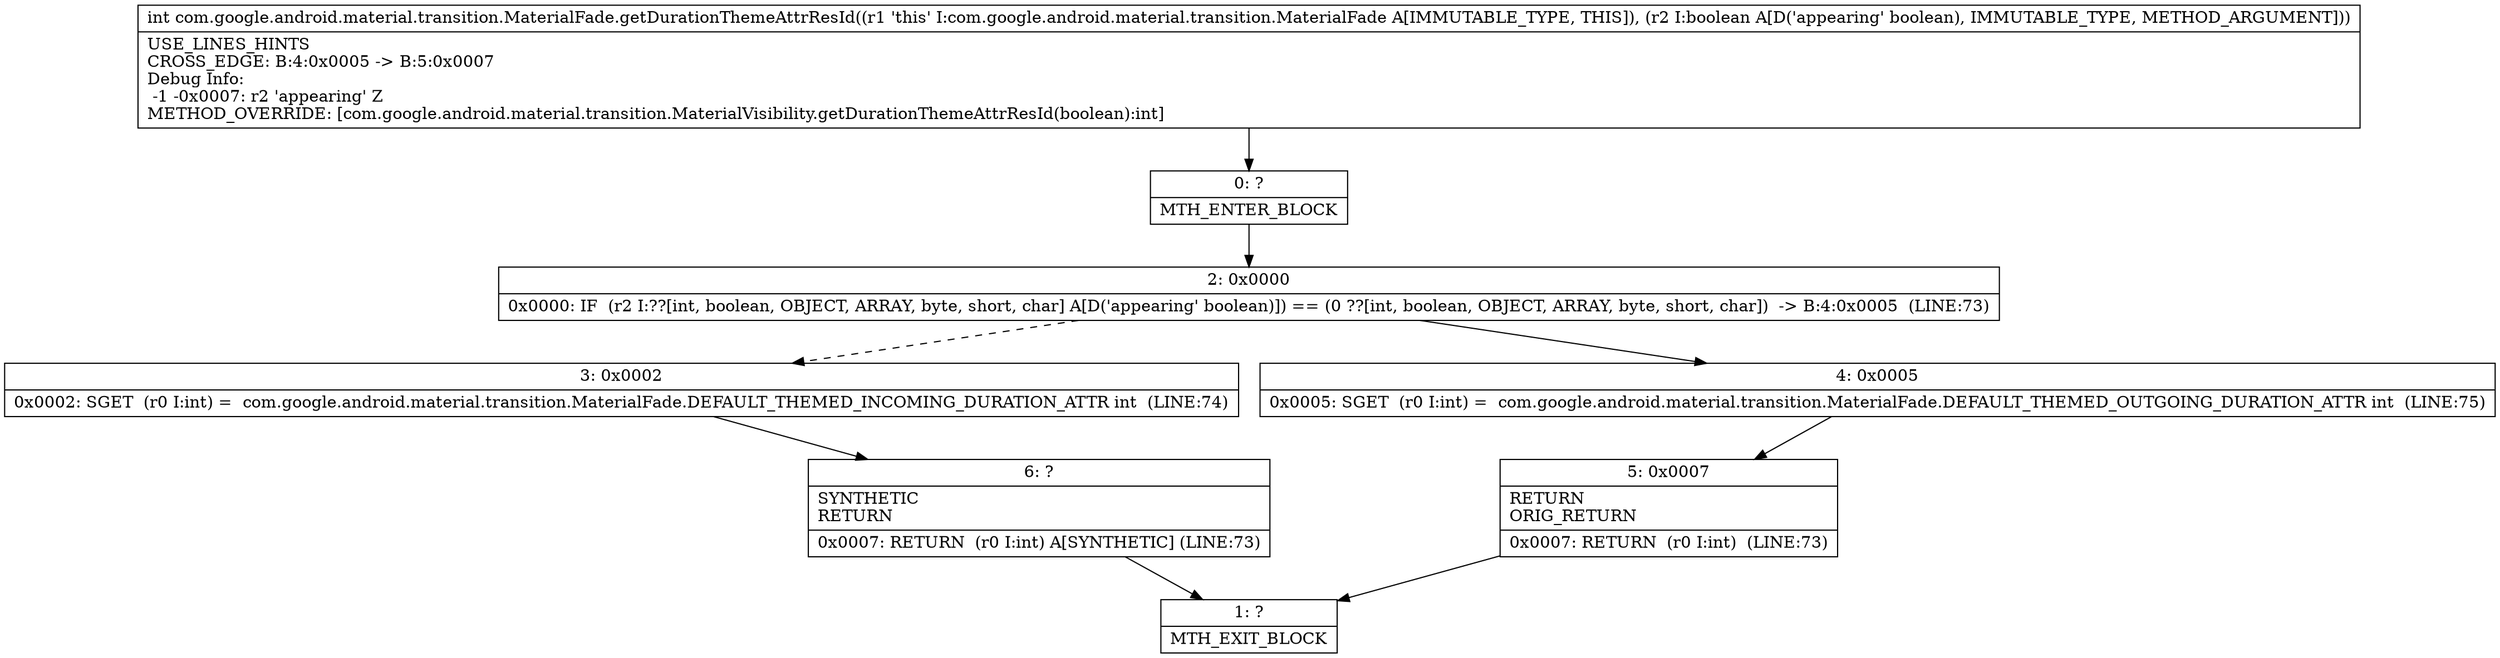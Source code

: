 digraph "CFG forcom.google.android.material.transition.MaterialFade.getDurationThemeAttrResId(Z)I" {
Node_0 [shape=record,label="{0\:\ ?|MTH_ENTER_BLOCK\l}"];
Node_2 [shape=record,label="{2\:\ 0x0000|0x0000: IF  (r2 I:??[int, boolean, OBJECT, ARRAY, byte, short, char] A[D('appearing' boolean)]) == (0 ??[int, boolean, OBJECT, ARRAY, byte, short, char])  \-\> B:4:0x0005  (LINE:73)\l}"];
Node_3 [shape=record,label="{3\:\ 0x0002|0x0002: SGET  (r0 I:int) =  com.google.android.material.transition.MaterialFade.DEFAULT_THEMED_INCOMING_DURATION_ATTR int  (LINE:74)\l}"];
Node_6 [shape=record,label="{6\:\ ?|SYNTHETIC\lRETURN\l|0x0007: RETURN  (r0 I:int) A[SYNTHETIC] (LINE:73)\l}"];
Node_1 [shape=record,label="{1\:\ ?|MTH_EXIT_BLOCK\l}"];
Node_4 [shape=record,label="{4\:\ 0x0005|0x0005: SGET  (r0 I:int) =  com.google.android.material.transition.MaterialFade.DEFAULT_THEMED_OUTGOING_DURATION_ATTR int  (LINE:75)\l}"];
Node_5 [shape=record,label="{5\:\ 0x0007|RETURN\lORIG_RETURN\l|0x0007: RETURN  (r0 I:int)  (LINE:73)\l}"];
MethodNode[shape=record,label="{int com.google.android.material.transition.MaterialFade.getDurationThemeAttrResId((r1 'this' I:com.google.android.material.transition.MaterialFade A[IMMUTABLE_TYPE, THIS]), (r2 I:boolean A[D('appearing' boolean), IMMUTABLE_TYPE, METHOD_ARGUMENT]))  | USE_LINES_HINTS\lCROSS_EDGE: B:4:0x0005 \-\> B:5:0x0007\lDebug Info:\l  \-1 \-0x0007: r2 'appearing' Z\lMETHOD_OVERRIDE: [com.google.android.material.transition.MaterialVisibility.getDurationThemeAttrResId(boolean):int]\l}"];
MethodNode -> Node_0;Node_0 -> Node_2;
Node_2 -> Node_3[style=dashed];
Node_2 -> Node_4;
Node_3 -> Node_6;
Node_6 -> Node_1;
Node_4 -> Node_5;
Node_5 -> Node_1;
}

